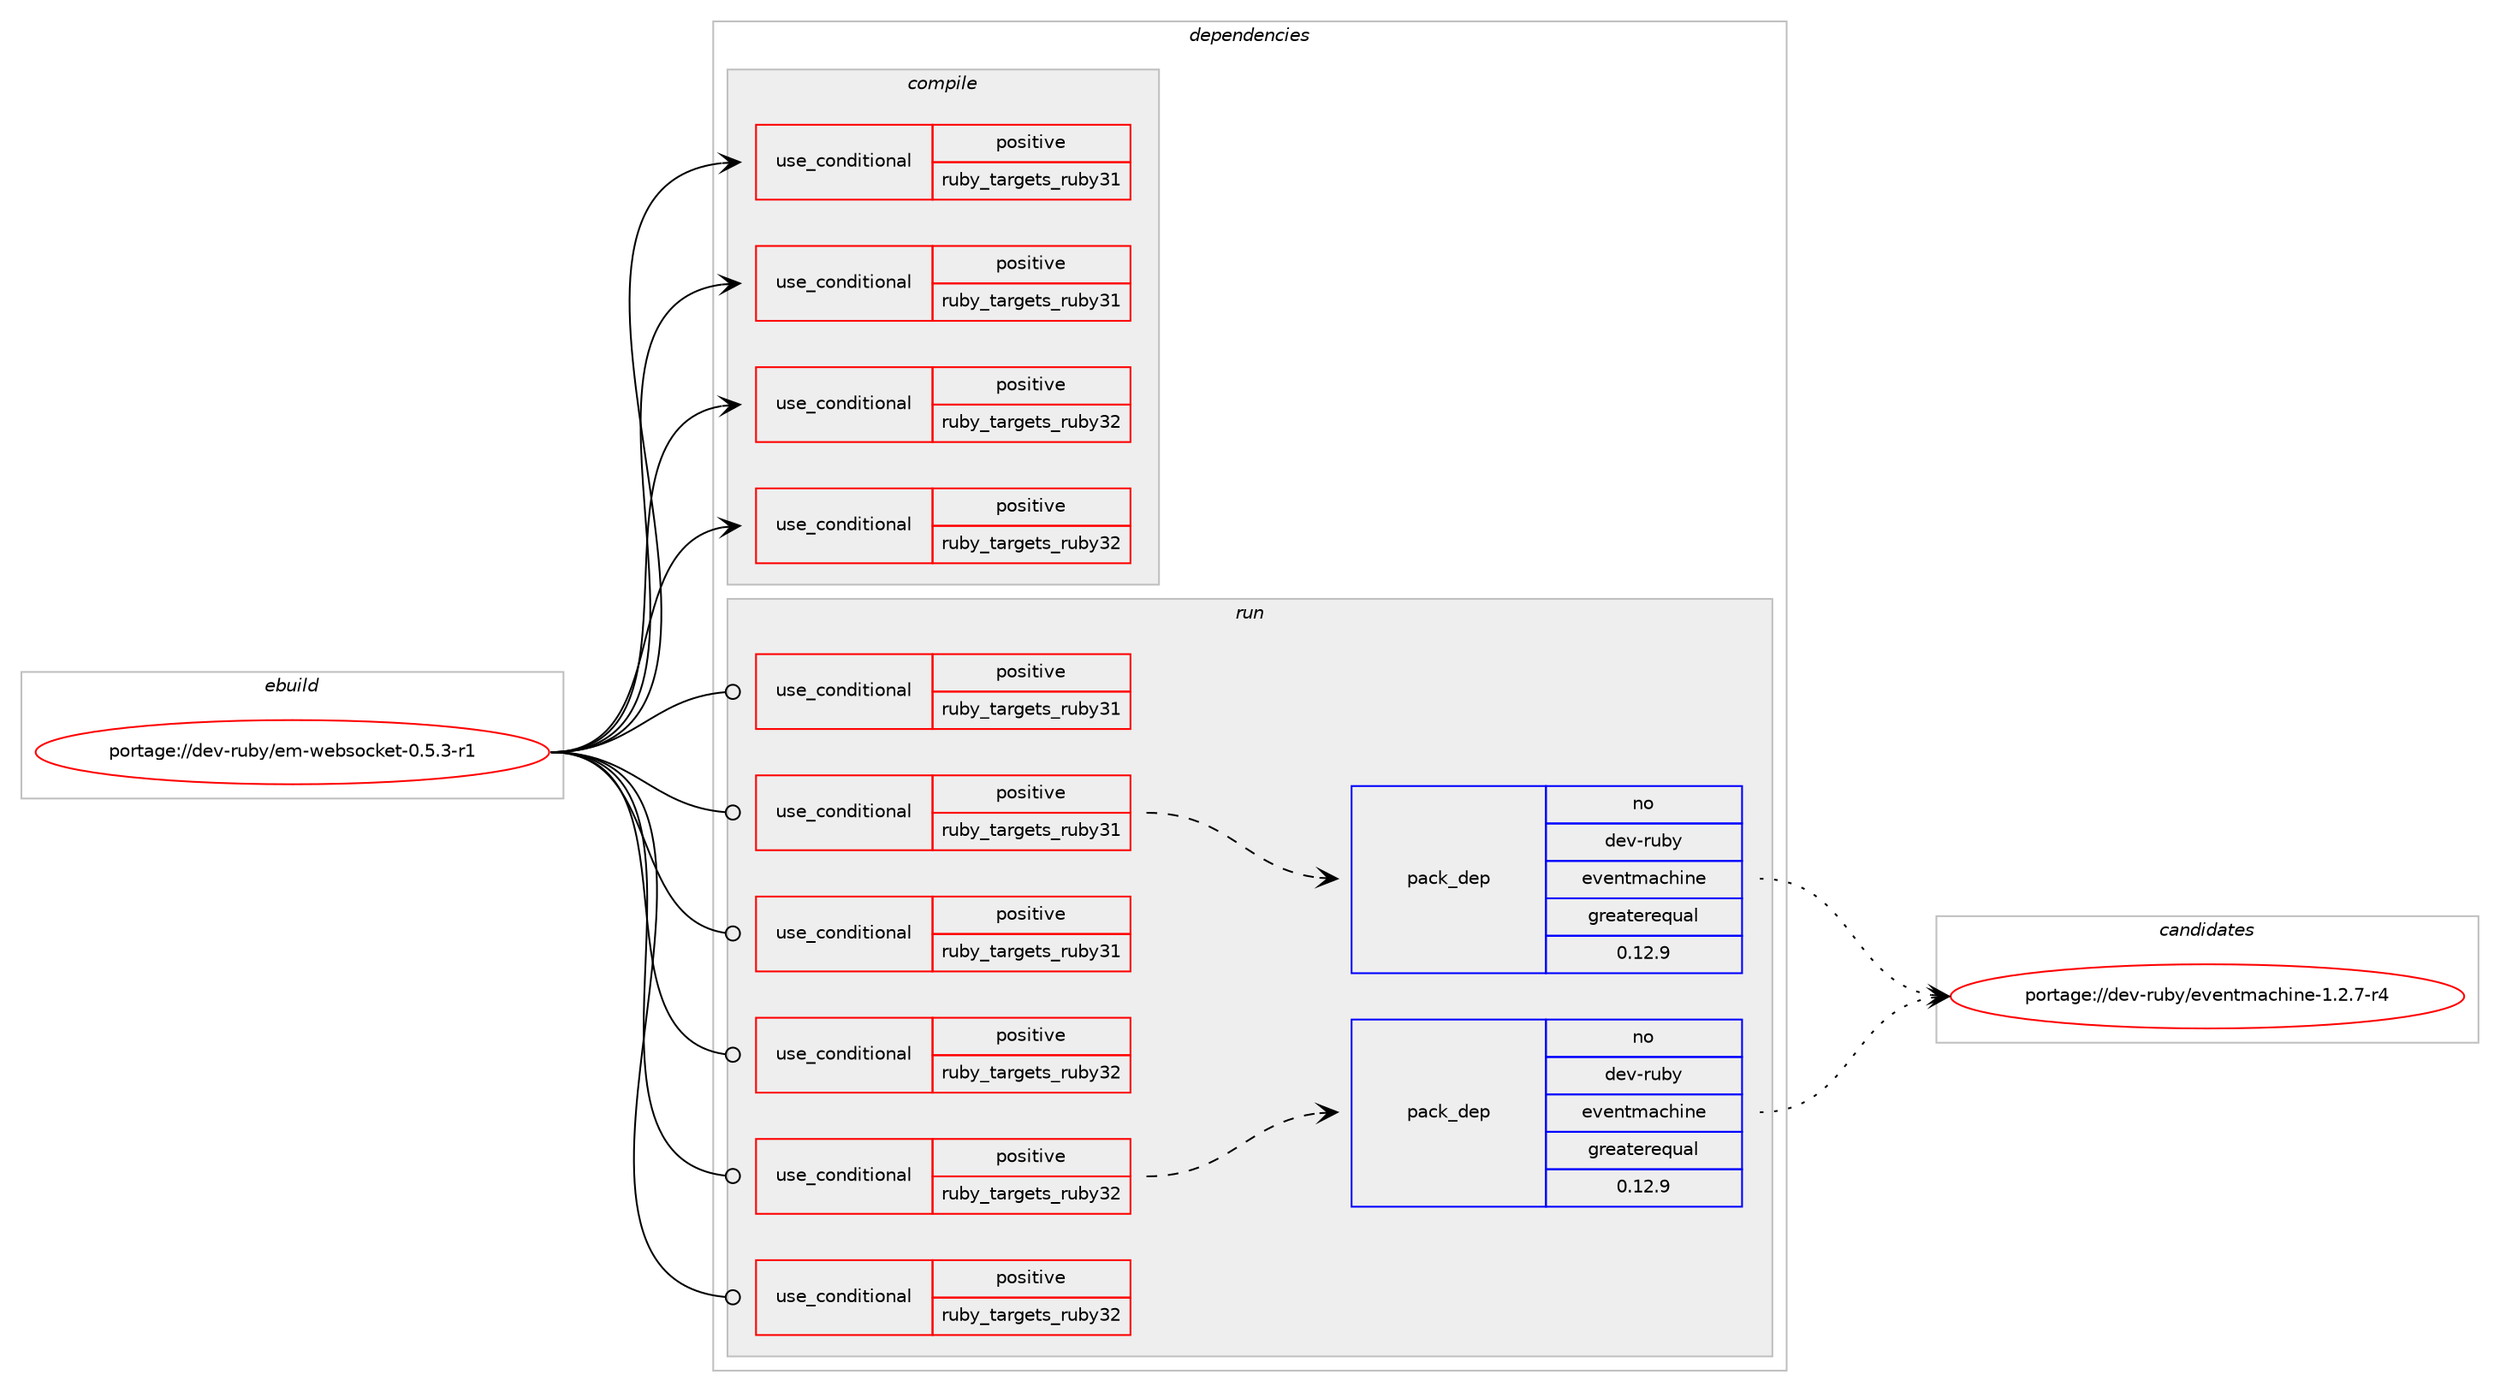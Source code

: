 digraph prolog {

# *************
# Graph options
# *************

newrank=true;
concentrate=true;
compound=true;
graph [rankdir=LR,fontname=Helvetica,fontsize=10,ranksep=1.5];#, ranksep=2.5, nodesep=0.2];
edge  [arrowhead=vee];
node  [fontname=Helvetica,fontsize=10];

# **********
# The ebuild
# **********

subgraph cluster_leftcol {
color=gray;
rank=same;
label=<<i>ebuild</i>>;
id [label="portage://dev-ruby/em-websocket-0.5.3-r1", color=red, width=4, href="../dev-ruby/em-websocket-0.5.3-r1.svg"];
}

# ****************
# The dependencies
# ****************

subgraph cluster_midcol {
color=gray;
label=<<i>dependencies</i>>;
subgraph cluster_compile {
fillcolor="#eeeeee";
style=filled;
label=<<i>compile</i>>;
subgraph cond45970 {
dependency93035 [label=<<TABLE BORDER="0" CELLBORDER="1" CELLSPACING="0" CELLPADDING="4"><TR><TD ROWSPAN="3" CELLPADDING="10">use_conditional</TD></TR><TR><TD>positive</TD></TR><TR><TD>ruby_targets_ruby31</TD></TR></TABLE>>, shape=none, color=red];
# *** BEGIN UNKNOWN DEPENDENCY TYPE (TODO) ***
# dependency93035 -> package_dependency(portage://dev-ruby/em-websocket-0.5.3-r1,install,no,dev-lang,ruby,none,[,,],[slot(3.1)],[])
# *** END UNKNOWN DEPENDENCY TYPE (TODO) ***

}
id:e -> dependency93035:w [weight=20,style="solid",arrowhead="vee"];
subgraph cond45971 {
dependency93036 [label=<<TABLE BORDER="0" CELLBORDER="1" CELLSPACING="0" CELLPADDING="4"><TR><TD ROWSPAN="3" CELLPADDING="10">use_conditional</TD></TR><TR><TD>positive</TD></TR><TR><TD>ruby_targets_ruby31</TD></TR></TABLE>>, shape=none, color=red];
# *** BEGIN UNKNOWN DEPENDENCY TYPE (TODO) ***
# dependency93036 -> package_dependency(portage://dev-ruby/em-websocket-0.5.3-r1,install,no,virtual,rubygems,none,[,,],[],[use(enable(ruby_targets_ruby31),negative)])
# *** END UNKNOWN DEPENDENCY TYPE (TODO) ***

}
id:e -> dependency93036:w [weight=20,style="solid",arrowhead="vee"];
subgraph cond45972 {
dependency93037 [label=<<TABLE BORDER="0" CELLBORDER="1" CELLSPACING="0" CELLPADDING="4"><TR><TD ROWSPAN="3" CELLPADDING="10">use_conditional</TD></TR><TR><TD>positive</TD></TR><TR><TD>ruby_targets_ruby32</TD></TR></TABLE>>, shape=none, color=red];
# *** BEGIN UNKNOWN DEPENDENCY TYPE (TODO) ***
# dependency93037 -> package_dependency(portage://dev-ruby/em-websocket-0.5.3-r1,install,no,dev-lang,ruby,none,[,,],[slot(3.2)],[])
# *** END UNKNOWN DEPENDENCY TYPE (TODO) ***

}
id:e -> dependency93037:w [weight=20,style="solid",arrowhead="vee"];
subgraph cond45973 {
dependency93038 [label=<<TABLE BORDER="0" CELLBORDER="1" CELLSPACING="0" CELLPADDING="4"><TR><TD ROWSPAN="3" CELLPADDING="10">use_conditional</TD></TR><TR><TD>positive</TD></TR><TR><TD>ruby_targets_ruby32</TD></TR></TABLE>>, shape=none, color=red];
# *** BEGIN UNKNOWN DEPENDENCY TYPE (TODO) ***
# dependency93038 -> package_dependency(portage://dev-ruby/em-websocket-0.5.3-r1,install,no,virtual,rubygems,none,[,,],[],[use(enable(ruby_targets_ruby32),negative)])
# *** END UNKNOWN DEPENDENCY TYPE (TODO) ***

}
id:e -> dependency93038:w [weight=20,style="solid",arrowhead="vee"];
}
subgraph cluster_compileandrun {
fillcolor="#eeeeee";
style=filled;
label=<<i>compile and run</i>>;
}
subgraph cluster_run {
fillcolor="#eeeeee";
style=filled;
label=<<i>run</i>>;
subgraph cond45974 {
dependency93039 [label=<<TABLE BORDER="0" CELLBORDER="1" CELLSPACING="0" CELLPADDING="4"><TR><TD ROWSPAN="3" CELLPADDING="10">use_conditional</TD></TR><TR><TD>positive</TD></TR><TR><TD>ruby_targets_ruby31</TD></TR></TABLE>>, shape=none, color=red];
# *** BEGIN UNKNOWN DEPENDENCY TYPE (TODO) ***
# dependency93039 -> package_dependency(portage://dev-ruby/em-websocket-0.5.3-r1,run,no,dev-lang,ruby,none,[,,],[slot(3.1)],[])
# *** END UNKNOWN DEPENDENCY TYPE (TODO) ***

}
id:e -> dependency93039:w [weight=20,style="solid",arrowhead="odot"];
subgraph cond45975 {
dependency93040 [label=<<TABLE BORDER="0" CELLBORDER="1" CELLSPACING="0" CELLPADDING="4"><TR><TD ROWSPAN="3" CELLPADDING="10">use_conditional</TD></TR><TR><TD>positive</TD></TR><TR><TD>ruby_targets_ruby31</TD></TR></TABLE>>, shape=none, color=red];
subgraph pack45784 {
dependency93041 [label=<<TABLE BORDER="0" CELLBORDER="1" CELLSPACING="0" CELLPADDING="4" WIDTH="220"><TR><TD ROWSPAN="6" CELLPADDING="30">pack_dep</TD></TR><TR><TD WIDTH="110">no</TD></TR><TR><TD>dev-ruby</TD></TR><TR><TD>eventmachine</TD></TR><TR><TD>greaterequal</TD></TR><TR><TD>0.12.9</TD></TR></TABLE>>, shape=none, color=blue];
}
dependency93040:e -> dependency93041:w [weight=20,style="dashed",arrowhead="vee"];
# *** BEGIN UNKNOWN DEPENDENCY TYPE (TODO) ***
# dependency93040 -> package_dependency(portage://dev-ruby/em-websocket-0.5.3-r1,run,no,dev-ruby,http_parser_rb,none,[,,],[slot(0)],[use(enable(ruby_targets_ruby31),negative)])
# *** END UNKNOWN DEPENDENCY TYPE (TODO) ***

}
id:e -> dependency93040:w [weight=20,style="solid",arrowhead="odot"];
subgraph cond45976 {
dependency93042 [label=<<TABLE BORDER="0" CELLBORDER="1" CELLSPACING="0" CELLPADDING="4"><TR><TD ROWSPAN="3" CELLPADDING="10">use_conditional</TD></TR><TR><TD>positive</TD></TR><TR><TD>ruby_targets_ruby31</TD></TR></TABLE>>, shape=none, color=red];
# *** BEGIN UNKNOWN DEPENDENCY TYPE (TODO) ***
# dependency93042 -> package_dependency(portage://dev-ruby/em-websocket-0.5.3-r1,run,no,virtual,rubygems,none,[,,],[],[use(enable(ruby_targets_ruby31),negative)])
# *** END UNKNOWN DEPENDENCY TYPE (TODO) ***

}
id:e -> dependency93042:w [weight=20,style="solid",arrowhead="odot"];
subgraph cond45977 {
dependency93043 [label=<<TABLE BORDER="0" CELLBORDER="1" CELLSPACING="0" CELLPADDING="4"><TR><TD ROWSPAN="3" CELLPADDING="10">use_conditional</TD></TR><TR><TD>positive</TD></TR><TR><TD>ruby_targets_ruby32</TD></TR></TABLE>>, shape=none, color=red];
# *** BEGIN UNKNOWN DEPENDENCY TYPE (TODO) ***
# dependency93043 -> package_dependency(portage://dev-ruby/em-websocket-0.5.3-r1,run,no,dev-lang,ruby,none,[,,],[slot(3.2)],[])
# *** END UNKNOWN DEPENDENCY TYPE (TODO) ***

}
id:e -> dependency93043:w [weight=20,style="solid",arrowhead="odot"];
subgraph cond45978 {
dependency93044 [label=<<TABLE BORDER="0" CELLBORDER="1" CELLSPACING="0" CELLPADDING="4"><TR><TD ROWSPAN="3" CELLPADDING="10">use_conditional</TD></TR><TR><TD>positive</TD></TR><TR><TD>ruby_targets_ruby32</TD></TR></TABLE>>, shape=none, color=red];
subgraph pack45785 {
dependency93045 [label=<<TABLE BORDER="0" CELLBORDER="1" CELLSPACING="0" CELLPADDING="4" WIDTH="220"><TR><TD ROWSPAN="6" CELLPADDING="30">pack_dep</TD></TR><TR><TD WIDTH="110">no</TD></TR><TR><TD>dev-ruby</TD></TR><TR><TD>eventmachine</TD></TR><TR><TD>greaterequal</TD></TR><TR><TD>0.12.9</TD></TR></TABLE>>, shape=none, color=blue];
}
dependency93044:e -> dependency93045:w [weight=20,style="dashed",arrowhead="vee"];
# *** BEGIN UNKNOWN DEPENDENCY TYPE (TODO) ***
# dependency93044 -> package_dependency(portage://dev-ruby/em-websocket-0.5.3-r1,run,no,dev-ruby,http_parser_rb,none,[,,],[slot(0)],[use(enable(ruby_targets_ruby32),negative)])
# *** END UNKNOWN DEPENDENCY TYPE (TODO) ***

}
id:e -> dependency93044:w [weight=20,style="solid",arrowhead="odot"];
subgraph cond45979 {
dependency93046 [label=<<TABLE BORDER="0" CELLBORDER="1" CELLSPACING="0" CELLPADDING="4"><TR><TD ROWSPAN="3" CELLPADDING="10">use_conditional</TD></TR><TR><TD>positive</TD></TR><TR><TD>ruby_targets_ruby32</TD></TR></TABLE>>, shape=none, color=red];
# *** BEGIN UNKNOWN DEPENDENCY TYPE (TODO) ***
# dependency93046 -> package_dependency(portage://dev-ruby/em-websocket-0.5.3-r1,run,no,virtual,rubygems,none,[,,],[],[use(enable(ruby_targets_ruby32),negative)])
# *** END UNKNOWN DEPENDENCY TYPE (TODO) ***

}
id:e -> dependency93046:w [weight=20,style="solid",arrowhead="odot"];
}
}

# **************
# The candidates
# **************

subgraph cluster_choices {
rank=same;
color=gray;
label=<<i>candidates</i>>;

subgraph choice45784 {
color=black;
nodesep=1;
choice10010111845114117981214710111810111011610997991041051101014549465046554511452 [label="portage://dev-ruby/eventmachine-1.2.7-r4", color=red, width=4,href="../dev-ruby/eventmachine-1.2.7-r4.svg"];
dependency93041:e -> choice10010111845114117981214710111810111011610997991041051101014549465046554511452:w [style=dotted,weight="100"];
}
subgraph choice45785 {
color=black;
nodesep=1;
choice10010111845114117981214710111810111011610997991041051101014549465046554511452 [label="portage://dev-ruby/eventmachine-1.2.7-r4", color=red, width=4,href="../dev-ruby/eventmachine-1.2.7-r4.svg"];
dependency93045:e -> choice10010111845114117981214710111810111011610997991041051101014549465046554511452:w [style=dotted,weight="100"];
}
}

}
